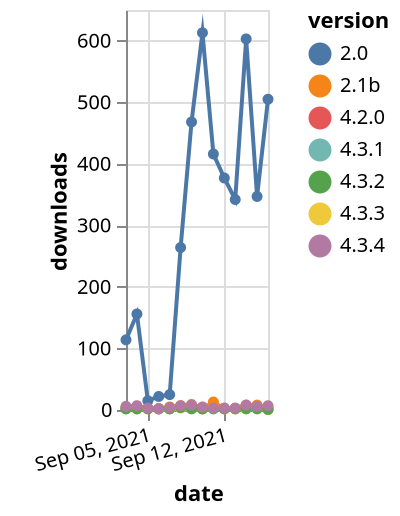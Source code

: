 {"$schema": "https://vega.github.io/schema/vega-lite/v5.json", "description": "A simple bar chart with embedded data.", "data": {"values": [{"date": "2021-09-03", "total": 5321, "delta": 2, "version": "4.2.0"}, {"date": "2021-09-04", "total": 5323, "delta": 2, "version": "4.2.0"}, {"date": "2021-09-05", "total": 5326, "delta": 3, "version": "4.2.0"}, {"date": "2021-09-06", "total": 5328, "delta": 2, "version": "4.2.0"}, {"date": "2021-09-07", "total": 5330, "delta": 2, "version": "4.2.0"}, {"date": "2021-09-08", "total": 5335, "delta": 5, "version": "4.2.0"}, {"date": "2021-09-09", "total": 5339, "delta": 4, "version": "4.2.0"}, {"date": "2021-09-10", "total": 5341, "delta": 2, "version": "4.2.0"}, {"date": "2021-09-11", "total": 5344, "delta": 3, "version": "4.2.0"}, {"date": "2021-09-12", "total": 5347, "delta": 3, "version": "4.2.0"}, {"date": "2021-09-13", "total": 5349, "delta": 2, "version": "4.2.0"}, {"date": "2021-09-14", "total": 5352, "delta": 3, "version": "4.2.0"}, {"date": "2021-09-15", "total": 5355, "delta": 3, "version": "4.2.0"}, {"date": "2021-09-16", "total": 5356, "delta": 1, "version": "4.2.0"}, {"date": "2021-09-03", "total": 408, "delta": 2, "version": "4.3.1"}, {"date": "2021-09-04", "total": 410, "delta": 2, "version": "4.3.1"}, {"date": "2021-09-05", "total": 412, "delta": 2, "version": "4.3.1"}, {"date": "2021-09-06", "total": 414, "delta": 2, "version": "4.3.1"}, {"date": "2021-09-07", "total": 416, "delta": 2, "version": "4.3.1"}, {"date": "2021-09-08", "total": 420, "delta": 4, "version": "4.3.1"}, {"date": "2021-09-09", "total": 422, "delta": 2, "version": "4.3.1"}, {"date": "2021-09-10", "total": 424, "delta": 2, "version": "4.3.1"}, {"date": "2021-09-11", "total": 426, "delta": 2, "version": "4.3.1"}, {"date": "2021-09-12", "total": 428, "delta": 2, "version": "4.3.1"}, {"date": "2021-09-13", "total": 430, "delta": 2, "version": "4.3.1"}, {"date": "2021-09-14", "total": 432, "delta": 2, "version": "4.3.1"}, {"date": "2021-09-15", "total": 434, "delta": 2, "version": "4.3.1"}, {"date": "2021-09-16", "total": 435, "delta": 1, "version": "4.3.1"}, {"date": "2021-09-03", "total": 81097, "delta": 114, "version": "2.0"}, {"date": "2021-09-04", "total": 81253, "delta": 156, "version": "2.0"}, {"date": "2021-09-05", "total": 81268, "delta": 15, "version": "2.0"}, {"date": "2021-09-06", "total": 81290, "delta": 22, "version": "2.0"}, {"date": "2021-09-07", "total": 81315, "delta": 25, "version": "2.0"}, {"date": "2021-09-08", "total": 81579, "delta": 264, "version": "2.0"}, {"date": "2021-09-09", "total": 82047, "delta": 468, "version": "2.0"}, {"date": "2021-09-10", "total": 82660, "delta": 613, "version": "2.0"}, {"date": "2021-09-11", "total": 83076, "delta": 416, "version": "2.0"}, {"date": "2021-09-12", "total": 83453, "delta": 377, "version": "2.0"}, {"date": "2021-09-13", "total": 83795, "delta": 342, "version": "2.0"}, {"date": "2021-09-14", "total": 84398, "delta": 603, "version": "2.0"}, {"date": "2021-09-15", "total": 84745, "delta": 347, "version": "2.0"}, {"date": "2021-09-16", "total": 85250, "delta": 505, "version": "2.0"}, {"date": "2021-09-03", "total": 416, "delta": 4, "version": "4.3.3"}, {"date": "2021-09-04", "total": 418, "delta": 2, "version": "4.3.3"}, {"date": "2021-09-05", "total": 420, "delta": 2, "version": "4.3.3"}, {"date": "2021-09-06", "total": 422, "delta": 2, "version": "4.3.3"}, {"date": "2021-09-07", "total": 424, "delta": 2, "version": "4.3.3"}, {"date": "2021-09-08", "total": 427, "delta": 3, "version": "4.3.3"}, {"date": "2021-09-09", "total": 430, "delta": 3, "version": "4.3.3"}, {"date": "2021-09-10", "total": 432, "delta": 2, "version": "4.3.3"}, {"date": "2021-09-11", "total": 435, "delta": 3, "version": "4.3.3"}, {"date": "2021-09-12", "total": 437, "delta": 2, "version": "4.3.3"}, {"date": "2021-09-13", "total": 439, "delta": 2, "version": "4.3.3"}, {"date": "2021-09-14", "total": 441, "delta": 2, "version": "4.3.3"}, {"date": "2021-09-15", "total": 443, "delta": 2, "version": "4.3.3"}, {"date": "2021-09-16", "total": 444, "delta": 1, "version": "4.3.3"}, {"date": "2021-09-03", "total": 18465, "delta": 4, "version": "2.1b"}, {"date": "2021-09-04", "total": 18468, "delta": 3, "version": "2.1b"}, {"date": "2021-09-05", "total": 18470, "delta": 2, "version": "2.1b"}, {"date": "2021-09-06", "total": 18472, "delta": 2, "version": "2.1b"}, {"date": "2021-09-07", "total": 18477, "delta": 5, "version": "2.1b"}, {"date": "2021-09-08", "total": 18484, "delta": 7, "version": "2.1b"}, {"date": "2021-09-09", "total": 18493, "delta": 9, "version": "2.1b"}, {"date": "2021-09-10", "total": 18495, "delta": 2, "version": "2.1b"}, {"date": "2021-09-11", "total": 18508, "delta": 13, "version": "2.1b"}, {"date": "2021-09-12", "total": 18510, "delta": 2, "version": "2.1b"}, {"date": "2021-09-13", "total": 18513, "delta": 3, "version": "2.1b"}, {"date": "2021-09-14", "total": 18521, "delta": 8, "version": "2.1b"}, {"date": "2021-09-15", "total": 18529, "delta": 8, "version": "2.1b"}, {"date": "2021-09-16", "total": 18534, "delta": 5, "version": "2.1b"}, {"date": "2021-09-03", "total": 664, "delta": 2, "version": "4.3.2"}, {"date": "2021-09-04", "total": 666, "delta": 2, "version": "4.3.2"}, {"date": "2021-09-05", "total": 668, "delta": 2, "version": "4.3.2"}, {"date": "2021-09-06", "total": 670, "delta": 2, "version": "4.3.2"}, {"date": "2021-09-07", "total": 672, "delta": 2, "version": "4.3.2"}, {"date": "2021-09-08", "total": 676, "delta": 4, "version": "4.3.2"}, {"date": "2021-09-09", "total": 678, "delta": 2, "version": "4.3.2"}, {"date": "2021-09-10", "total": 680, "delta": 2, "version": "4.3.2"}, {"date": "2021-09-11", "total": 682, "delta": 2, "version": "4.3.2"}, {"date": "2021-09-12", "total": 684, "delta": 2, "version": "4.3.2"}, {"date": "2021-09-13", "total": 686, "delta": 2, "version": "4.3.2"}, {"date": "2021-09-14", "total": 688, "delta": 2, "version": "4.3.2"}, {"date": "2021-09-15", "total": 690, "delta": 2, "version": "4.3.2"}, {"date": "2021-09-16", "total": 691, "delta": 1, "version": "4.3.2"}, {"date": "2021-09-03", "total": 228, "delta": 6, "version": "4.3.4"}, {"date": "2021-09-04", "total": 235, "delta": 7, "version": "4.3.4"}, {"date": "2021-09-05", "total": 238, "delta": 3, "version": "4.3.4"}, {"date": "2021-09-06", "total": 240, "delta": 2, "version": "4.3.4"}, {"date": "2021-09-07", "total": 244, "delta": 4, "version": "4.3.4"}, {"date": "2021-09-08", "total": 251, "delta": 7, "version": "4.3.4"}, {"date": "2021-09-09", "total": 259, "delta": 8, "version": "4.3.4"}, {"date": "2021-09-10", "total": 264, "delta": 5, "version": "4.3.4"}, {"date": "2021-09-11", "total": 267, "delta": 3, "version": "4.3.4"}, {"date": "2021-09-12", "total": 270, "delta": 3, "version": "4.3.4"}, {"date": "2021-09-13", "total": 273, "delta": 3, "version": "4.3.4"}, {"date": "2021-09-14", "total": 281, "delta": 8, "version": "4.3.4"}, {"date": "2021-09-15", "total": 287, "delta": 6, "version": "4.3.4"}, {"date": "2021-09-16", "total": 294, "delta": 7, "version": "4.3.4"}]}, "width": "container", "mark": {"type": "line", "point": {"filled": true}}, "encoding": {"x": {"field": "date", "type": "temporal", "timeUnit": "yearmonthdate", "title": "date", "axis": {"labelAngle": -15}}, "y": {"field": "delta", "type": "quantitative", "title": "downloads"}, "color": {"field": "version", "type": "nominal"}, "tooltip": {"field": "delta"}}}